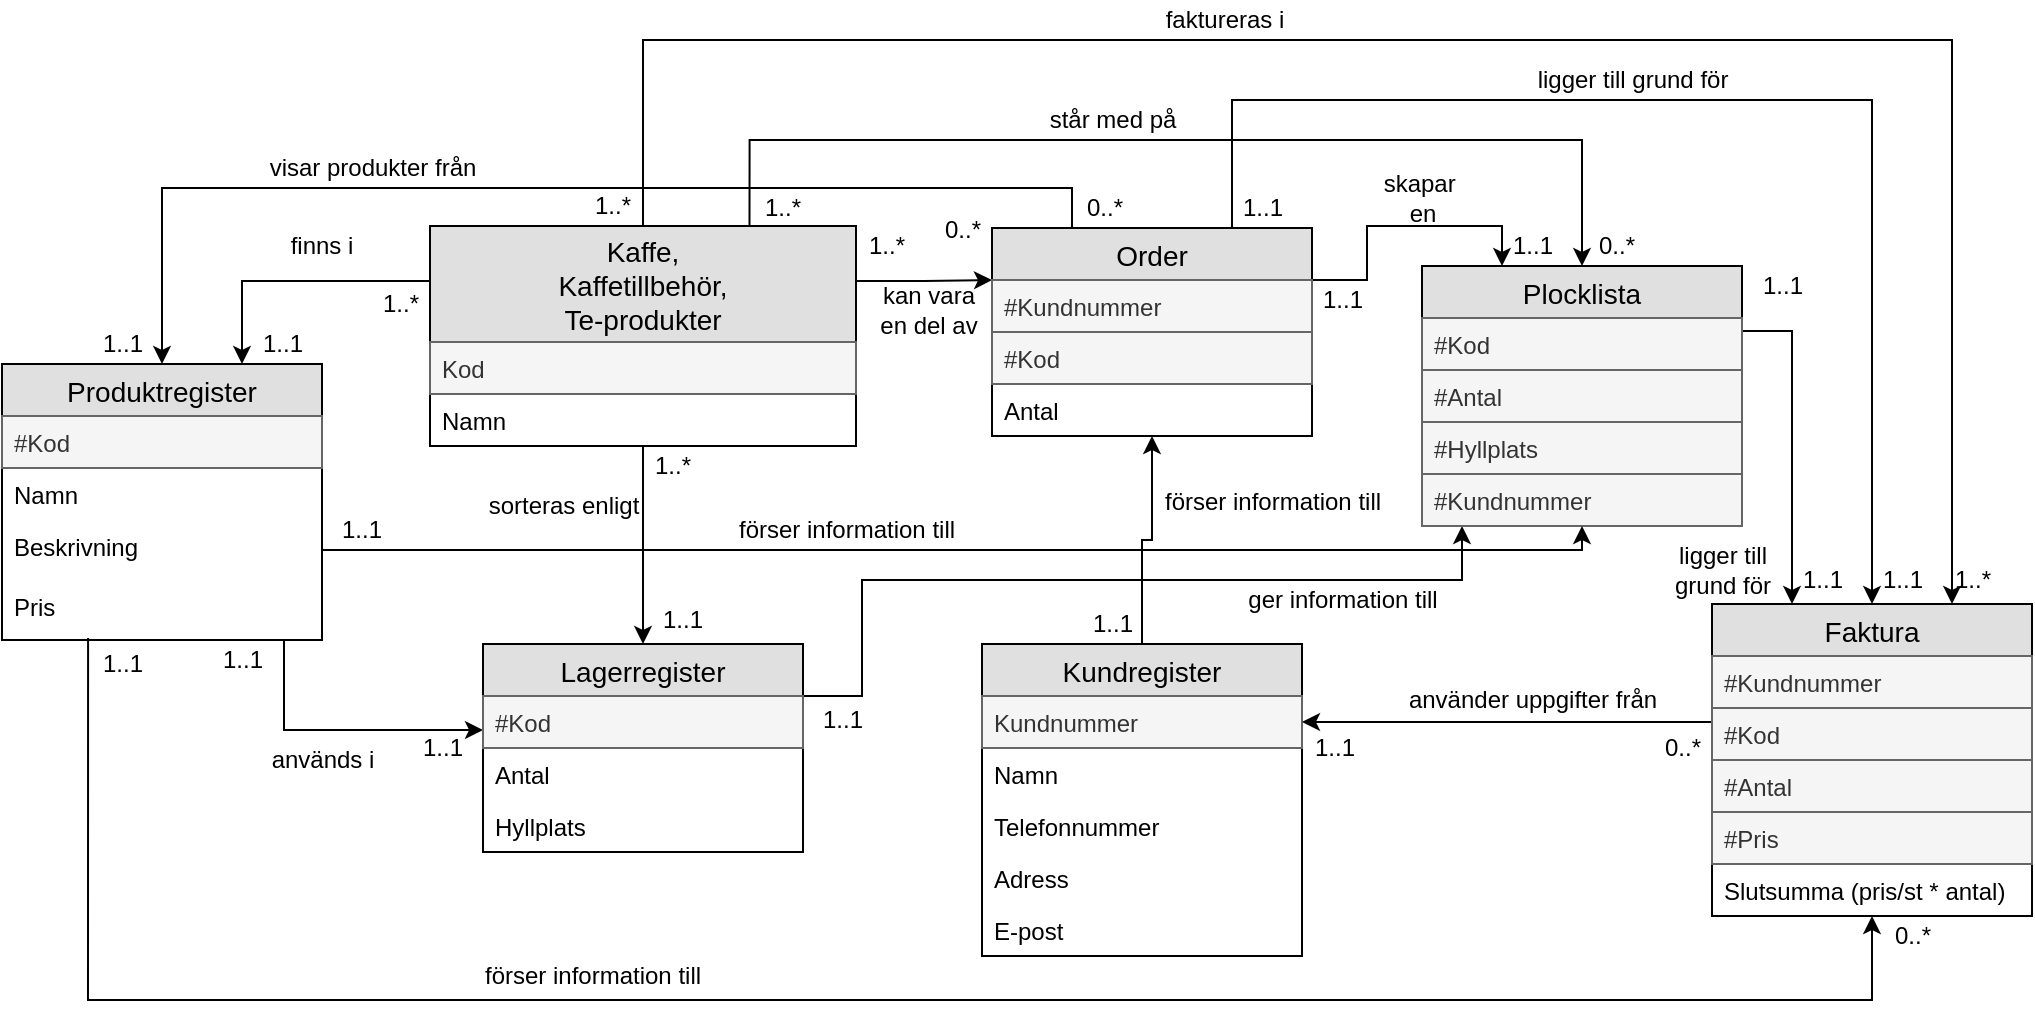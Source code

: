 <mxfile version="12.6.5" type="device"><diagram id="C5RBs43oDa-KdzZeNtuy" name="Page-1"><mxGraphModel dx="1469" dy="956" grid="1" gridSize="10" guides="1" tooltips="1" connect="1" arrows="1" fold="1" page="1" pageScale="1" pageWidth="827" pageHeight="1169" math="0" shadow="0"><root><mxCell id="WIyWlLk6GJQsqaUBKTNV-0"/><mxCell id="WIyWlLk6GJQsqaUBKTNV-1" parent="WIyWlLk6GJQsqaUBKTNV-0"/><mxCell id="cyRoz3VswMwR6UtzAq-F-61" style="edgeStyle=orthogonalEdgeStyle;rounded=0;orthogonalLoop=1;jettySize=auto;html=1;" parent="WIyWlLk6GJQsqaUBKTNV-1" source="hmPllLR4nApa_cccR62m-0" target="hmPllLR4nApa_cccR62m-11" edge="1"><mxGeometry relative="1" as="geometry"><mxPoint x="166" y="640" as="targetPoint"/><Array as="points"><mxPoint x="47" y="745"/></Array></mxGeometry></mxCell><mxCell id="cyRoz3VswMwR6UtzAq-F-16" value="finns i" style="text;html=1;strokeColor=none;fillColor=none;align=center;verticalAlign=middle;whiteSpace=wrap;rounded=0;" parent="WIyWlLk6GJQsqaUBKTNV-1" vertex="1"><mxGeometry x="46" y="493" width="40" height="20" as="geometry"/></mxCell><mxCell id="cyRoz3VswMwR6UtzAq-F-22" value="sorteras enligt" style="text;html=1;strokeColor=none;fillColor=none;align=center;verticalAlign=middle;whiteSpace=wrap;rounded=0;" parent="WIyWlLk6GJQsqaUBKTNV-1" vertex="1"><mxGeometry x="146.5" y="623" width="80" height="20" as="geometry"/></mxCell><mxCell id="cyRoz3VswMwR6UtzAq-F-50" value="kan vara &lt;br&gt;en del av" style="text;html=1;align=center;verticalAlign=middle;resizable=0;points=[];autosize=1;" parent="WIyWlLk6GJQsqaUBKTNV-1" vertex="1"><mxGeometry x="339" y="520" width="60" height="30" as="geometry"/></mxCell><mxCell id="cyRoz3VswMwR6UtzAq-F-53" value="står med på" style="text;html=1;align=center;verticalAlign=middle;resizable=0;points=[];autosize=1;" parent="WIyWlLk6GJQsqaUBKTNV-1" vertex="1"><mxGeometry x="421" y="430" width="80" height="20" as="geometry"/></mxCell><mxCell id="cyRoz3VswMwR6UtzAq-F-54" value="faktureras i" style="text;html=1;align=center;verticalAlign=middle;resizable=0;points=[];autosize=1;" parent="WIyWlLk6GJQsqaUBKTNV-1" vertex="1"><mxGeometry x="482" y="380" width="70" height="20" as="geometry"/></mxCell><mxCell id="cyRoz3VswMwR6UtzAq-F-56" value="förser information till" style="text;html=1;align=center;verticalAlign=middle;resizable=0;points=[];autosize=1;" parent="WIyWlLk6GJQsqaUBKTNV-1" vertex="1"><mxGeometry x="481" y="621" width="120" height="20" as="geometry"/></mxCell><mxCell id="cyRoz3VswMwR6UtzAq-F-62" value="används i" style="text;html=1;align=center;verticalAlign=middle;resizable=0;points=[];autosize=1;" parent="WIyWlLk6GJQsqaUBKTNV-1" vertex="1"><mxGeometry x="31" y="750" width="70" height="20" as="geometry"/></mxCell><mxCell id="cyRoz3VswMwR6UtzAq-F-67" value="förser information till" style="text;html=1;align=center;verticalAlign=middle;resizable=0;points=[];autosize=1;" parent="WIyWlLk6GJQsqaUBKTNV-1" vertex="1"><mxGeometry x="268" y="635" width="120" height="20" as="geometry"/></mxCell><mxCell id="cyRoz3VswMwR6UtzAq-F-73" value="ger information till" style="text;html=1;align=center;verticalAlign=middle;resizable=0;points=[];autosize=1;" parent="WIyWlLk6GJQsqaUBKTNV-1" vertex="1"><mxGeometry x="521" y="670" width="110" height="20" as="geometry"/></mxCell><mxCell id="cyRoz3VswMwR6UtzAq-F-75" value="skapar&amp;nbsp;&lt;br&gt;en" style="text;html=1;align=center;verticalAlign=middle;resizable=0;points=[];autosize=1;" parent="WIyWlLk6GJQsqaUBKTNV-1" vertex="1"><mxGeometry x="591" y="464" width="50" height="30" as="geometry"/></mxCell><mxCell id="cyRoz3VswMwR6UtzAq-F-77" value="ligger till&lt;br&gt;grund för" style="text;html=1;align=center;verticalAlign=middle;resizable=0;points=[];autosize=1;" parent="WIyWlLk6GJQsqaUBKTNV-1" vertex="1"><mxGeometry x="736" y="650" width="60" height="30" as="geometry"/></mxCell><mxCell id="cyRoz3VswMwR6UtzAq-F-81" value="använder uppgifter från" style="text;html=1;align=center;verticalAlign=middle;resizable=0;points=[];autosize=1;" parent="WIyWlLk6GJQsqaUBKTNV-1" vertex="1"><mxGeometry x="601" y="720" width="140" height="20" as="geometry"/></mxCell><mxCell id="cyRoz3VswMwR6UtzAq-F-82" value="förser information till" style="text;html=1;align=center;verticalAlign=middle;resizable=0;points=[];autosize=1;" parent="WIyWlLk6GJQsqaUBKTNV-1" vertex="1"><mxGeometry x="141" y="858" width="120" height="20" as="geometry"/></mxCell><mxCell id="cyRoz3VswMwR6UtzAq-F-86" value="visar produkter från" style="text;html=1;align=center;verticalAlign=middle;resizable=0;points=[];autosize=1;" parent="WIyWlLk6GJQsqaUBKTNV-1" vertex="1"><mxGeometry x="31" y="454" width="120" height="20" as="geometry"/></mxCell><mxCell id="cyRoz3VswMwR6UtzAq-F-88" value="ligger till grund för" style="text;html=1;align=center;verticalAlign=middle;resizable=0;points=[];autosize=1;" parent="WIyWlLk6GJQsqaUBKTNV-1" vertex="1"><mxGeometry x="666" y="410" width="110" height="20" as="geometry"/></mxCell><mxCell id="cyRoz3VswMwR6UtzAq-F-91" value="1..1" style="text;html=1;strokeColor=none;fillColor=none;align=center;verticalAlign=middle;whiteSpace=wrap;rounded=0;" parent="WIyWlLk6GJQsqaUBKTNV-1" vertex="1"><mxGeometry x="66" y="635" width="40" height="20" as="geometry"/></mxCell><mxCell id="cyRoz3VswMwR6UtzAq-F-92" value="0..*" style="text;html=1;align=center;verticalAlign=middle;resizable=0;points=[];autosize=1;" parent="WIyWlLk6GJQsqaUBKTNV-1" vertex="1"><mxGeometry x="698" y="597" width="30" height="20" as="geometry"/></mxCell><mxCell id="cyRoz3VswMwR6UtzAq-F-93" value="0..*" style="text;html=1;align=center;verticalAlign=middle;resizable=0;points=[];autosize=1;" parent="WIyWlLk6GJQsqaUBKTNV-1" vertex="1"><mxGeometry x="442" y="474" width="30" height="20" as="geometry"/></mxCell><mxCell id="cyRoz3VswMwR6UtzAq-F-94" value="1..1" style="text;html=1;align=center;verticalAlign=middle;resizable=0;points=[];autosize=1;" parent="WIyWlLk6GJQsqaUBKTNV-1" vertex="1"><mxGeometry x="-54" y="542" width="40" height="20" as="geometry"/></mxCell><mxCell id="cyRoz3VswMwR6UtzAq-F-95" value="1..1" style="text;html=1;align=center;verticalAlign=middle;resizable=0;points=[];autosize=1;" parent="WIyWlLk6GJQsqaUBKTNV-1" vertex="1"><mxGeometry x="6" y="700" width="40" height="20" as="geometry"/></mxCell><mxCell id="cyRoz3VswMwR6UtzAq-F-96" value="1..1" style="text;html=1;align=center;verticalAlign=middle;resizable=0;points=[];autosize=1;" parent="WIyWlLk6GJQsqaUBKTNV-1" vertex="1"><mxGeometry x="106" y="744" width="40" height="20" as="geometry"/></mxCell><mxCell id="cyRoz3VswMwR6UtzAq-F-97" value="1..1" style="text;html=1;align=center;verticalAlign=middle;resizable=0;points=[];autosize=1;" parent="WIyWlLk6GJQsqaUBKTNV-1" vertex="1"><mxGeometry x="-54" y="702" width="40" height="20" as="geometry"/></mxCell><mxCell id="cyRoz3VswMwR6UtzAq-F-98" value="0..*" style="text;html=1;align=center;verticalAlign=middle;resizable=0;points=[];autosize=1;" parent="WIyWlLk6GJQsqaUBKTNV-1" vertex="1"><mxGeometry x="846" y="838" width="30" height="20" as="geometry"/></mxCell><mxCell id="cyRoz3VswMwR6UtzAq-F-105" value="1..1" style="text;html=1;align=center;verticalAlign=middle;resizable=0;points=[];autosize=1;" parent="WIyWlLk6GJQsqaUBKTNV-1" vertex="1"><mxGeometry x="306" y="730" width="40" height="20" as="geometry"/></mxCell><mxCell id="cyRoz3VswMwR6UtzAq-F-106" value="0..*" style="text;html=1;align=center;verticalAlign=middle;resizable=0;points=[];autosize=1;" parent="WIyWlLk6GJQsqaUBKTNV-1" vertex="1"><mxGeometry x="636" y="597" width="30" height="20" as="geometry"/></mxCell><mxCell id="cyRoz3VswMwR6UtzAq-F-107" value="0..*" style="text;html=1;align=center;verticalAlign=middle;resizable=0;points=[];autosize=1;" parent="WIyWlLk6GJQsqaUBKTNV-1" vertex="1"><mxGeometry x="441" y="571" width="30" height="20" as="geometry"/></mxCell><mxCell id="cyRoz3VswMwR6UtzAq-F-108" value="1..1" style="text;html=1;align=center;verticalAlign=middle;resizable=0;points=[];autosize=1;" parent="WIyWlLk6GJQsqaUBKTNV-1" vertex="1"><mxGeometry x="441" y="682" width="40" height="20" as="geometry"/></mxCell><mxCell id="cyRoz3VswMwR6UtzAq-F-110" value="1..1" style="text;html=1;align=center;verticalAlign=middle;resizable=0;points=[];autosize=1;" parent="WIyWlLk6GJQsqaUBKTNV-1" vertex="1"><mxGeometry x="836" y="660" width="40" height="20" as="geometry"/></mxCell><mxCell id="cyRoz3VswMwR6UtzAq-F-111" value="1..1" style="text;html=1;align=center;verticalAlign=middle;resizable=0;points=[];autosize=1;" parent="WIyWlLk6GJQsqaUBKTNV-1" vertex="1"><mxGeometry x="516" y="474" width="40" height="20" as="geometry"/></mxCell><mxCell id="cyRoz3VswMwR6UtzAq-F-112" value="0..*" style="text;html=1;align=center;verticalAlign=middle;resizable=0;points=[];autosize=1;" parent="WIyWlLk6GJQsqaUBKTNV-1" vertex="1"><mxGeometry x="731" y="744" width="30" height="20" as="geometry"/></mxCell><mxCell id="cyRoz3VswMwR6UtzAq-F-113" value="1..1" style="text;html=1;align=center;verticalAlign=middle;resizable=0;points=[];autosize=1;" parent="WIyWlLk6GJQsqaUBKTNV-1" vertex="1"><mxGeometry x="552" y="744" width="40" height="20" as="geometry"/></mxCell><mxCell id="cyRoz3VswMwR6UtzAq-F-114" value="1..*" style="text;html=1;align=center;verticalAlign=middle;resizable=0;points=[];autosize=1;" parent="WIyWlLk6GJQsqaUBKTNV-1" vertex="1"><mxGeometry x="196" y="473" width="30" height="20" as="geometry"/></mxCell><mxCell id="cyRoz3VswMwR6UtzAq-F-115" value="1..*" style="text;html=1;align=center;verticalAlign=middle;resizable=0;points=[];autosize=1;" parent="WIyWlLk6GJQsqaUBKTNV-1" vertex="1"><mxGeometry x="876" y="660" width="30" height="20" as="geometry"/></mxCell><mxCell id="cyRoz3VswMwR6UtzAq-F-116" value="0..*" style="text;html=1;align=center;verticalAlign=middle;resizable=0;points=[];autosize=1;" parent="WIyWlLk6GJQsqaUBKTNV-1" vertex="1"><mxGeometry x="698" y="493" width="30" height="20" as="geometry"/></mxCell><mxCell id="cyRoz3VswMwR6UtzAq-F-117" value="1..*" style="text;html=1;align=center;verticalAlign=middle;resizable=0;points=[];autosize=1;" parent="WIyWlLk6GJQsqaUBKTNV-1" vertex="1"><mxGeometry x="281" y="474" width="30" height="20" as="geometry"/></mxCell><mxCell id="cyRoz3VswMwR6UtzAq-F-118" value="1..*" style="text;html=1;align=center;verticalAlign=middle;resizable=0;points=[];autosize=1;" parent="WIyWlLk6GJQsqaUBKTNV-1" vertex="1"><mxGeometry x="226" y="603" width="30" height="20" as="geometry"/></mxCell><mxCell id="cyRoz3VswMwR6UtzAq-F-119" value="1..1" style="text;html=1;align=center;verticalAlign=middle;resizable=0;points=[];autosize=1;" parent="WIyWlLk6GJQsqaUBKTNV-1" vertex="1"><mxGeometry x="226" y="680" width="40" height="20" as="geometry"/></mxCell><mxCell id="hmPllLR4nApa_cccR62m-0" value="Produktregister" style="swimlane;fontStyle=0;childLayout=stackLayout;horizontal=1;startSize=26;fillColor=#e0e0e0;horizontalStack=0;resizeParent=1;resizeParentMax=0;resizeLast=0;collapsible=1;marginBottom=0;swimlaneFillColor=#ffffff;align=center;fontSize=14;" vertex="1" parent="WIyWlLk6GJQsqaUBKTNV-1"><mxGeometry x="-94" y="562" width="160" height="138" as="geometry"/></mxCell><mxCell id="hmPllLR4nApa_cccR62m-1" value="#Kod" style="text;strokeColor=#666666;fillColor=#f5f5f5;spacingLeft=4;spacingRight=4;overflow=hidden;rotatable=0;points=[[0,0.5],[1,0.5]];portConstraint=eastwest;fontSize=12;fontStyle=0;fontColor=#333333;" vertex="1" parent="hmPllLR4nApa_cccR62m-0"><mxGeometry y="26" width="160" height="26" as="geometry"/></mxCell><mxCell id="hmPllLR4nApa_cccR62m-2" value="Namn" style="text;strokeColor=none;fillColor=none;spacingLeft=4;spacingRight=4;overflow=hidden;rotatable=0;points=[[0,0.5],[1,0.5]];portConstraint=eastwest;fontSize=12;" vertex="1" parent="hmPllLR4nApa_cccR62m-0"><mxGeometry y="52" width="160" height="26" as="geometry"/></mxCell><mxCell id="hmPllLR4nApa_cccR62m-9" value="Beskrivning" style="text;strokeColor=none;fillColor=none;spacingLeft=4;spacingRight=4;overflow=hidden;rotatable=0;points=[[0,0.5],[1,0.5]];portConstraint=eastwest;fontSize=12;" vertex="1" parent="hmPllLR4nApa_cccR62m-0"><mxGeometry y="78" width="160" height="30" as="geometry"/></mxCell><mxCell id="hmPllLR4nApa_cccR62m-10" value="Pris" style="text;strokeColor=none;fillColor=none;spacingLeft=4;spacingRight=4;overflow=hidden;rotatable=0;points=[[0,0.5],[1,0.5]];portConstraint=eastwest;fontSize=12;" vertex="1" parent="hmPllLR4nApa_cccR62m-0"><mxGeometry y="108" width="160" height="30" as="geometry"/></mxCell><mxCell id="hmPllLR4nApa_cccR62m-48" style="edgeStyle=orthogonalEdgeStyle;rounded=0;orthogonalLoop=1;jettySize=auto;html=1;exitX=1;exitY=0.25;exitDx=0;exitDy=0;" edge="1" parent="WIyWlLk6GJQsqaUBKTNV-1" source="hmPllLR4nApa_cccR62m-11" target="hmPllLR4nApa_cccR62m-21"><mxGeometry relative="1" as="geometry"><mxPoint x="646" y="540" as="targetPoint"/><Array as="points"><mxPoint x="336" y="728"/><mxPoint x="336" y="670"/><mxPoint x="636" y="670"/></Array></mxGeometry></mxCell><mxCell id="hmPllLR4nApa_cccR62m-11" value="Lagerregister" style="swimlane;fontStyle=0;childLayout=stackLayout;horizontal=1;startSize=26;fillColor=#e0e0e0;horizontalStack=0;resizeParent=1;resizeParentMax=0;resizeLast=0;collapsible=1;marginBottom=0;swimlaneFillColor=#ffffff;align=center;fontSize=14;" vertex="1" parent="WIyWlLk6GJQsqaUBKTNV-1"><mxGeometry x="146.5" y="702" width="160" height="104" as="geometry"/></mxCell><mxCell id="hmPllLR4nApa_cccR62m-13" value="#Kod" style="text;strokeColor=#666666;fillColor=#f5f5f5;spacingLeft=4;spacingRight=4;overflow=hidden;rotatable=0;points=[[0,0.5],[1,0.5]];portConstraint=eastwest;fontSize=12;fontColor=#333333;" vertex="1" parent="hmPllLR4nApa_cccR62m-11"><mxGeometry y="26" width="160" height="26" as="geometry"/></mxCell><mxCell id="hmPllLR4nApa_cccR62m-14" value="Antal" style="text;strokeColor=none;fillColor=none;spacingLeft=4;spacingRight=4;overflow=hidden;rotatable=0;points=[[0,0.5],[1,0.5]];portConstraint=eastwest;fontSize=12;" vertex="1" parent="hmPllLR4nApa_cccR62m-11"><mxGeometry y="52" width="160" height="26" as="geometry"/></mxCell><mxCell id="hmPllLR4nApa_cccR62m-73" value="Hyllplats" style="text;strokeColor=none;fillColor=none;spacingLeft=4;spacingRight=4;overflow=hidden;rotatable=0;points=[[0,0.5],[1,0.5]];portConstraint=eastwest;fontSize=12;" vertex="1" parent="hmPllLR4nApa_cccR62m-11"><mxGeometry y="78" width="160" height="26" as="geometry"/></mxCell><mxCell id="hmPllLR4nApa_cccR62m-15" value="Kundregister" style="swimlane;fontStyle=0;childLayout=stackLayout;horizontal=1;startSize=26;fillColor=#e0e0e0;horizontalStack=0;resizeParent=1;resizeParentMax=0;resizeLast=0;collapsible=1;marginBottom=0;swimlaneFillColor=#ffffff;align=center;fontSize=14;" vertex="1" parent="WIyWlLk6GJQsqaUBKTNV-1"><mxGeometry x="396" y="702" width="160" height="156" as="geometry"/></mxCell><mxCell id="hmPllLR4nApa_cccR62m-16" value="Kundnummer" style="text;strokeColor=#666666;fillColor=#f5f5f5;spacingLeft=4;spacingRight=4;overflow=hidden;rotatable=0;points=[[0,0.5],[1,0.5]];portConstraint=eastwest;fontSize=12;fontStyle=0;fontColor=#333333;" vertex="1" parent="hmPllLR4nApa_cccR62m-15"><mxGeometry y="26" width="160" height="26" as="geometry"/></mxCell><mxCell id="hmPllLR4nApa_cccR62m-17" value="Namn" style="text;strokeColor=none;fillColor=none;spacingLeft=4;spacingRight=4;overflow=hidden;rotatable=0;points=[[0,0.5],[1,0.5]];portConstraint=eastwest;fontSize=12;" vertex="1" parent="hmPllLR4nApa_cccR62m-15"><mxGeometry y="52" width="160" height="26" as="geometry"/></mxCell><mxCell id="hmPllLR4nApa_cccR62m-18" value="Telefonnummer" style="text;strokeColor=none;fillColor=none;spacingLeft=4;spacingRight=4;overflow=hidden;rotatable=0;points=[[0,0.5],[1,0.5]];portConstraint=eastwest;fontSize=12;" vertex="1" parent="hmPllLR4nApa_cccR62m-15"><mxGeometry y="78" width="160" height="26" as="geometry"/></mxCell><mxCell id="hmPllLR4nApa_cccR62m-19" value="Adress" style="text;strokeColor=none;fillColor=none;spacingLeft=4;spacingRight=4;overflow=hidden;rotatable=0;points=[[0,0.5],[1,0.5]];portConstraint=eastwest;fontSize=12;" vertex="1" parent="hmPllLR4nApa_cccR62m-15"><mxGeometry y="104" width="160" height="26" as="geometry"/></mxCell><mxCell id="hmPllLR4nApa_cccR62m-20" value="E-post" style="text;strokeColor=none;fillColor=none;spacingLeft=4;spacingRight=4;overflow=hidden;rotatable=0;points=[[0,0.5],[1,0.5]];portConstraint=eastwest;fontSize=12;" vertex="1" parent="hmPllLR4nApa_cccR62m-15"><mxGeometry y="130" width="160" height="26" as="geometry"/></mxCell><mxCell id="hmPllLR4nApa_cccR62m-53" style="edgeStyle=orthogonalEdgeStyle;rounded=0;orthogonalLoop=1;jettySize=auto;html=1;exitX=1;exitY=0.25;exitDx=0;exitDy=0;entryX=0.25;entryY=0;entryDx=0;entryDy=0;" edge="1" parent="WIyWlLk6GJQsqaUBKTNV-1" source="hmPllLR4nApa_cccR62m-21" target="hmPllLR4nApa_cccR62m-25"><mxGeometry relative="1" as="geometry"/></mxCell><mxCell id="hmPllLR4nApa_cccR62m-21" value="Plocklista" style="swimlane;fontStyle=0;childLayout=stackLayout;horizontal=1;startSize=26;fillColor=#e0e0e0;horizontalStack=0;resizeParent=1;resizeParentMax=0;resizeLast=0;collapsible=1;marginBottom=0;swimlaneFillColor=#ffffff;align=center;fontSize=14;" vertex="1" parent="WIyWlLk6GJQsqaUBKTNV-1"><mxGeometry x="616" y="513" width="160" height="130" as="geometry"/></mxCell><mxCell id="hmPllLR4nApa_cccR62m-68" value="#Kod" style="text;strokeColor=#666666;fillColor=#f5f5f5;spacingLeft=4;spacingRight=4;overflow=hidden;rotatable=0;points=[[0,0.5],[1,0.5]];portConstraint=eastwest;fontSize=12;fontColor=#333333;" vertex="1" parent="hmPllLR4nApa_cccR62m-21"><mxGeometry y="26" width="160" height="26" as="geometry"/></mxCell><mxCell id="hmPllLR4nApa_cccR62m-76" value="#Antal" style="text;strokeColor=#666666;fillColor=#f5f5f5;spacingLeft=4;spacingRight=4;overflow=hidden;rotatable=0;points=[[0,0.5],[1,0.5]];portConstraint=eastwest;fontSize=12;fontColor=#333333;" vertex="1" parent="hmPllLR4nApa_cccR62m-21"><mxGeometry y="52" width="160" height="26" as="geometry"/></mxCell><mxCell id="hmPllLR4nApa_cccR62m-80" value="#Hyllplats" style="text;strokeColor=#666666;fillColor=#f5f5f5;spacingLeft=4;spacingRight=4;overflow=hidden;rotatable=0;points=[[0,0.5],[1,0.5]];portConstraint=eastwest;fontSize=12;fontColor=#333333;" vertex="1" parent="hmPllLR4nApa_cccR62m-21"><mxGeometry y="78" width="160" height="26" as="geometry"/></mxCell><mxCell id="hmPllLR4nApa_cccR62m-82" value="#Kundnummer" style="text;strokeColor=#666666;fillColor=#f5f5f5;spacingLeft=4;spacingRight=4;overflow=hidden;rotatable=0;points=[[0,0.5],[1,0.5]];portConstraint=eastwest;fontSize=12;fontColor=#333333;" vertex="1" parent="hmPllLR4nApa_cccR62m-21"><mxGeometry y="104" width="160" height="26" as="geometry"/></mxCell><mxCell id="hmPllLR4nApa_cccR62m-49" style="edgeStyle=orthogonalEdgeStyle;rounded=0;orthogonalLoop=1;jettySize=auto;html=1;entryX=1;entryY=0.5;entryDx=0;entryDy=0;" edge="1" parent="WIyWlLk6GJQsqaUBKTNV-1" source="hmPllLR4nApa_cccR62m-25" target="hmPllLR4nApa_cccR62m-16"><mxGeometry relative="1" as="geometry"><Array as="points"><mxPoint x="786" y="741"/></Array></mxGeometry></mxCell><mxCell id="hmPllLR4nApa_cccR62m-25" value="Faktura" style="swimlane;fontStyle=0;childLayout=stackLayout;horizontal=1;startSize=26;fillColor=#e0e0e0;horizontalStack=0;resizeParent=1;resizeParentMax=0;resizeLast=0;collapsible=1;marginBottom=0;swimlaneFillColor=#ffffff;align=center;fontSize=14;" vertex="1" parent="WIyWlLk6GJQsqaUBKTNV-1"><mxGeometry x="761" y="682" width="160" height="156" as="geometry"/></mxCell><mxCell id="hmPllLR4nApa_cccR62m-26" value="#Kundnummer" style="text;strokeColor=#666666;fillColor=#f5f5f5;spacingLeft=4;spacingRight=4;overflow=hidden;rotatable=0;points=[[0,0.5],[1,0.5]];portConstraint=eastwest;fontSize=12;fontColor=#333333;" vertex="1" parent="hmPllLR4nApa_cccR62m-25"><mxGeometry y="26" width="160" height="26" as="geometry"/></mxCell><mxCell id="hmPllLR4nApa_cccR62m-27" value="#Kod" style="text;strokeColor=#666666;fillColor=#f5f5f5;spacingLeft=4;spacingRight=4;overflow=hidden;rotatable=0;points=[[0,0.5],[1,0.5]];portConstraint=eastwest;fontSize=12;fontColor=#333333;" vertex="1" parent="hmPllLR4nApa_cccR62m-25"><mxGeometry y="52" width="160" height="26" as="geometry"/></mxCell><mxCell id="hmPllLR4nApa_cccR62m-78" value="#Antal" style="text;strokeColor=#666666;fillColor=#f5f5f5;spacingLeft=4;spacingRight=4;overflow=hidden;rotatable=0;points=[[0,0.5],[1,0.5]];portConstraint=eastwest;fontSize=12;fontColor=#333333;" vertex="1" parent="hmPllLR4nApa_cccR62m-25"><mxGeometry y="78" width="160" height="26" as="geometry"/></mxCell><mxCell id="hmPllLR4nApa_cccR62m-83" value="#Pris" style="text;spacingLeft=4;spacingRight=4;overflow=hidden;rotatable=0;points=[[0,0.5],[1,0.5]];portConstraint=eastwest;fontSize=12;fillColor=#f5f5f5;strokeColor=#666666;fontColor=#333333;" vertex="1" parent="hmPllLR4nApa_cccR62m-25"><mxGeometry y="104" width="160" height="26" as="geometry"/></mxCell><mxCell id="hmPllLR4nApa_cccR62m-84" value="Slutsumma (pris/st * antal)" style="text;spacingLeft=4;spacingRight=4;overflow=hidden;rotatable=0;points=[[0,0.5],[1,0.5]];portConstraint=eastwest;fontSize=12;" vertex="1" parent="hmPllLR4nApa_cccR62m-25"><mxGeometry y="130" width="160" height="26" as="geometry"/></mxCell><mxCell id="hmPllLR4nApa_cccR62m-41" style="edgeStyle=orthogonalEdgeStyle;rounded=0;orthogonalLoop=1;jettySize=auto;html=1;exitX=0;exitY=0.25;exitDx=0;exitDy=0;entryX=0.75;entryY=0;entryDx=0;entryDy=0;" edge="1" parent="WIyWlLk6GJQsqaUBKTNV-1" source="hmPllLR4nApa_cccR62m-29" target="hmPllLR4nApa_cccR62m-0"><mxGeometry relative="1" as="geometry"/></mxCell><mxCell id="hmPllLR4nApa_cccR62m-47" style="edgeStyle=orthogonalEdgeStyle;rounded=0;orthogonalLoop=1;jettySize=auto;html=1;" edge="1" parent="WIyWlLk6GJQsqaUBKTNV-1" source="hmPllLR4nApa_cccR62m-29" target="hmPllLR4nApa_cccR62m-11"><mxGeometry relative="1" as="geometry"/></mxCell><mxCell id="hmPllLR4nApa_cccR62m-50" style="edgeStyle=orthogonalEdgeStyle;rounded=0;orthogonalLoop=1;jettySize=auto;html=1;exitX=1;exitY=0.25;exitDx=0;exitDy=0;entryX=0;entryY=0.25;entryDx=0;entryDy=0;" edge="1" parent="WIyWlLk6GJQsqaUBKTNV-1" source="hmPllLR4nApa_cccR62m-29" target="hmPllLR4nApa_cccR62m-33"><mxGeometry relative="1" as="geometry"/></mxCell><mxCell id="hmPllLR4nApa_cccR62m-57" style="edgeStyle=orthogonalEdgeStyle;rounded=0;orthogonalLoop=1;jettySize=auto;html=1;exitX=0.75;exitY=0;exitDx=0;exitDy=0;entryX=0.5;entryY=0;entryDx=0;entryDy=0;" edge="1" parent="WIyWlLk6GJQsqaUBKTNV-1" source="hmPllLR4nApa_cccR62m-29" target="hmPllLR4nApa_cccR62m-21"><mxGeometry relative="1" as="geometry"><Array as="points"><mxPoint x="280" y="450"/><mxPoint x="696" y="450"/></Array></mxGeometry></mxCell><mxCell id="hmPllLR4nApa_cccR62m-59" style="edgeStyle=orthogonalEdgeStyle;rounded=0;orthogonalLoop=1;jettySize=auto;html=1;exitX=0.5;exitY=0;exitDx=0;exitDy=0;entryX=0.75;entryY=0;entryDx=0;entryDy=0;" edge="1" parent="WIyWlLk6GJQsqaUBKTNV-1" source="hmPllLR4nApa_cccR62m-29" target="hmPllLR4nApa_cccR62m-25"><mxGeometry relative="1" as="geometry"><Array as="points"><mxPoint x="227" y="400"/><mxPoint x="881" y="400"/></Array></mxGeometry></mxCell><mxCell id="hmPllLR4nApa_cccR62m-29" value="Kaffe,&#10;Kaffetillbehör,&#10;Te-produkter" style="swimlane;fontStyle=0;childLayout=stackLayout;horizontal=1;startSize=58;fillColor=#e0e0e0;horizontalStack=0;resizeParent=1;resizeParentMax=0;resizeLast=0;collapsible=1;marginBottom=0;swimlaneFillColor=#ffffff;align=center;fontSize=14;" vertex="1" parent="WIyWlLk6GJQsqaUBKTNV-1"><mxGeometry x="120" y="493" width="213" height="110" as="geometry"/></mxCell><mxCell id="hmPllLR4nApa_cccR62m-30" value="Kod" style="text;strokeColor=#666666;fillColor=#f5f5f5;spacingLeft=4;spacingRight=4;overflow=hidden;rotatable=0;points=[[0,0.5],[1,0.5]];portConstraint=eastwest;fontSize=12;fontStyle=0;fontColor=#333333;" vertex="1" parent="hmPllLR4nApa_cccR62m-29"><mxGeometry y="58" width="213" height="26" as="geometry"/></mxCell><mxCell id="hmPllLR4nApa_cccR62m-79" value="Namn" style="text;spacingLeft=4;spacingRight=4;overflow=hidden;rotatable=0;points=[[0,0.5],[1,0.5]];portConstraint=eastwest;fontSize=12;fontStyle=0;" vertex="1" parent="hmPllLR4nApa_cccR62m-29"><mxGeometry y="84" width="213" height="26" as="geometry"/></mxCell><mxCell id="hmPllLR4nApa_cccR62m-52" style="edgeStyle=orthogonalEdgeStyle;rounded=0;orthogonalLoop=1;jettySize=auto;html=1;exitX=1;exitY=0.25;exitDx=0;exitDy=0;entryX=0.25;entryY=0;entryDx=0;entryDy=0;" edge="1" parent="WIyWlLk6GJQsqaUBKTNV-1" source="hmPllLR4nApa_cccR62m-33" target="hmPllLR4nApa_cccR62m-21"><mxGeometry relative="1" as="geometry"/></mxCell><mxCell id="hmPllLR4nApa_cccR62m-54" style="edgeStyle=orthogonalEdgeStyle;rounded=0;orthogonalLoop=1;jettySize=auto;html=1;exitX=0.25;exitY=0;exitDx=0;exitDy=0;entryX=0.5;entryY=0;entryDx=0;entryDy=0;" edge="1" parent="WIyWlLk6GJQsqaUBKTNV-1" source="hmPllLR4nApa_cccR62m-33" target="hmPllLR4nApa_cccR62m-0"><mxGeometry relative="1" as="geometry"/></mxCell><mxCell id="hmPllLR4nApa_cccR62m-58" style="edgeStyle=orthogonalEdgeStyle;rounded=0;orthogonalLoop=1;jettySize=auto;html=1;exitX=0.75;exitY=0;exitDx=0;exitDy=0;entryX=0.5;entryY=0;entryDx=0;entryDy=0;" edge="1" parent="WIyWlLk6GJQsqaUBKTNV-1" source="hmPllLR4nApa_cccR62m-33" target="hmPllLR4nApa_cccR62m-25"><mxGeometry relative="1" as="geometry"><Array as="points"><mxPoint x="521" y="430"/><mxPoint x="841" y="430"/></Array></mxGeometry></mxCell><mxCell id="hmPllLR4nApa_cccR62m-33" value="Order" style="swimlane;fontStyle=0;childLayout=stackLayout;horizontal=1;startSize=26;fillColor=#e0e0e0;horizontalStack=0;resizeParent=1;resizeParentMax=0;resizeLast=0;collapsible=1;marginBottom=0;swimlaneFillColor=#ffffff;align=center;fontSize=14;" vertex="1" parent="WIyWlLk6GJQsqaUBKTNV-1"><mxGeometry x="401" y="494" width="160" height="104" as="geometry"/></mxCell><mxCell id="hmPllLR4nApa_cccR62m-35" value="#Kundnummer" style="text;strokeColor=#666666;fillColor=#f5f5f5;spacingLeft=4;spacingRight=4;overflow=hidden;rotatable=0;points=[[0,0.5],[1,0.5]];portConstraint=eastwest;fontSize=12;fontColor=#333333;" vertex="1" parent="hmPllLR4nApa_cccR62m-33"><mxGeometry y="26" width="160" height="26" as="geometry"/></mxCell><mxCell id="hmPllLR4nApa_cccR62m-75" value="#Kod" style="text;strokeColor=#666666;fillColor=#f5f5f5;spacingLeft=4;spacingRight=4;overflow=hidden;rotatable=0;points=[[0,0.5],[1,0.5]];portConstraint=eastwest;fontSize=12;fontColor=#333333;" vertex="1" parent="hmPllLR4nApa_cccR62m-33"><mxGeometry y="52" width="160" height="26" as="geometry"/></mxCell><mxCell id="hmPllLR4nApa_cccR62m-81" value="Antal" style="text;spacingLeft=4;spacingRight=4;overflow=hidden;rotatable=0;points=[[0,0.5],[1,0.5]];portConstraint=eastwest;fontSize=12;" vertex="1" parent="hmPllLR4nApa_cccR62m-33"><mxGeometry y="78" width="160" height="26" as="geometry"/></mxCell><mxCell id="hmPllLR4nApa_cccR62m-39" style="edgeStyle=orthogonalEdgeStyle;rounded=0;orthogonalLoop=1;jettySize=auto;html=1;" edge="1" parent="WIyWlLk6GJQsqaUBKTNV-1" source="hmPllLR4nApa_cccR62m-15" target="hmPllLR4nApa_cccR62m-33"><mxGeometry relative="1" as="geometry"><Array as="points"/><mxPoint x="446" y="306" as="sourcePoint"/><mxPoint x="466" y="562" as="targetPoint"/></mxGeometry></mxCell><mxCell id="hmPllLR4nApa_cccR62m-46" style="edgeStyle=orthogonalEdgeStyle;rounded=0;orthogonalLoop=1;jettySize=auto;html=1;exitX=1;exitY=0.5;exitDx=0;exitDy=0;" edge="1" parent="WIyWlLk6GJQsqaUBKTNV-1" source="hmPllLR4nApa_cccR62m-9" target="hmPllLR4nApa_cccR62m-21"><mxGeometry relative="1" as="geometry"><Array as="points"><mxPoint x="696" y="655"/></Array></mxGeometry></mxCell><mxCell id="hmPllLR4nApa_cccR62m-60" value="" style="edgeStyle=orthogonalEdgeStyle;rounded=0;orthogonalLoop=1;jettySize=auto;html=1;exitX=0.269;exitY=0.967;exitDx=0;exitDy=0;exitPerimeter=0;" edge="1" parent="WIyWlLk6GJQsqaUBKTNV-1" source="hmPllLR4nApa_cccR62m-10" target="hmPllLR4nApa_cccR62m-25"><mxGeometry relative="1" as="geometry"><mxPoint x="-64" y="800" as="targetPoint"/><Array as="points"><mxPoint x="-51" y="880"/><mxPoint x="841" y="880"/></Array></mxGeometry></mxCell><mxCell id="hmPllLR4nApa_cccR62m-61" value="1..*" style="text;html=1;align=center;verticalAlign=middle;resizable=0;points=[];autosize=1;" vertex="1" parent="WIyWlLk6GJQsqaUBKTNV-1"><mxGeometry x="333" y="493" width="30" height="20" as="geometry"/></mxCell><mxCell id="hmPllLR4nApa_cccR62m-62" value="0..*" style="text;html=1;align=center;verticalAlign=middle;resizable=0;points=[];autosize=1;" vertex="1" parent="WIyWlLk6GJQsqaUBKTNV-1"><mxGeometry x="371" y="485" width="30" height="20" as="geometry"/></mxCell><mxCell id="hmPllLR4nApa_cccR62m-63" value="1..1" style="text;html=1;align=center;verticalAlign=middle;resizable=0;points=[];autosize=1;" vertex="1" parent="WIyWlLk6GJQsqaUBKTNV-1"><mxGeometry x="556" y="520" width="40" height="20" as="geometry"/></mxCell><mxCell id="hmPllLR4nApa_cccR62m-64" value="1..1" style="text;html=1;align=center;verticalAlign=middle;resizable=0;points=[];autosize=1;" vertex="1" parent="WIyWlLk6GJQsqaUBKTNV-1"><mxGeometry x="651" y="493" width="40" height="20" as="geometry"/></mxCell><mxCell id="hmPllLR4nApa_cccR62m-65" value="1..*" style="text;html=1;align=center;verticalAlign=middle;resizable=0;points=[];autosize=1;" vertex="1" parent="WIyWlLk6GJQsqaUBKTNV-1"><mxGeometry x="90" y="522" width="30" height="20" as="geometry"/></mxCell><mxCell id="hmPllLR4nApa_cccR62m-66" value="1..1" style="text;html=1;align=center;verticalAlign=middle;resizable=0;points=[];autosize=1;" vertex="1" parent="WIyWlLk6GJQsqaUBKTNV-1"><mxGeometry x="26" y="542" width="40" height="20" as="geometry"/></mxCell><mxCell id="hmPllLR4nApa_cccR62m-69" value="1..1" style="text;html=1;align=center;verticalAlign=middle;resizable=0;points=[];autosize=1;" vertex="1" parent="WIyWlLk6GJQsqaUBKTNV-1"><mxGeometry x="776" y="513" width="40" height="20" as="geometry"/></mxCell><mxCell id="hmPllLR4nApa_cccR62m-70" value="1..1" style="text;html=1;align=center;verticalAlign=middle;resizable=0;points=[];autosize=1;" vertex="1" parent="WIyWlLk6GJQsqaUBKTNV-1"><mxGeometry x="796" y="660" width="40" height="20" as="geometry"/></mxCell></root></mxGraphModel></diagram></mxfile>